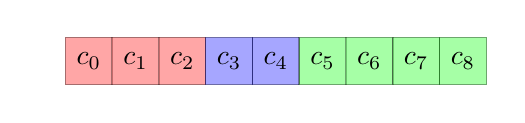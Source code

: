 \tikzstyle{a1} = [fill=red, opacity=0.35, text opacity=1]
\tikzstyle{d1} = [fill=blue, opacity=0.35, text opacity=1]
\tikzstyle{d0} = [fill=green, opacity=0.35, text opacity=1]
\begin{tikzpicture}[scale=1.0]

  \matrix [nodes=draw,column sep=-0.2mm, minimum size=6mm]
  {
    \node [a1] {$c_0$}; & \node [a1] {$c_1$}; & \node [a1] {$c_2$}; &
    \node [d1] {$c_3$}; & \node [d1] {$c_4$}; &
    \node [d0] {$c_5$}; & \node [d0] {$c_6$}; & \node [d0] {$c_7$}; & \node [d0] {$c_8$}; \\
  };

\end{tikzpicture}